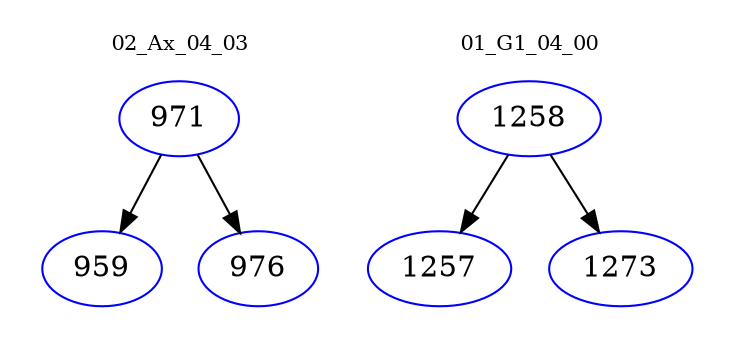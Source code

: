digraph{
subgraph cluster_0 {
color = white
label = "02_Ax_04_03";
fontsize=10;
T0_971 [label="971", color="blue"]
T0_971 -> T0_959 [color="black"]
T0_959 [label="959", color="blue"]
T0_971 -> T0_976 [color="black"]
T0_976 [label="976", color="blue"]
}
subgraph cluster_1 {
color = white
label = "01_G1_04_00";
fontsize=10;
T1_1258 [label="1258", color="blue"]
T1_1258 -> T1_1257 [color="black"]
T1_1257 [label="1257", color="blue"]
T1_1258 -> T1_1273 [color="black"]
T1_1273 [label="1273", color="blue"]
}
}
